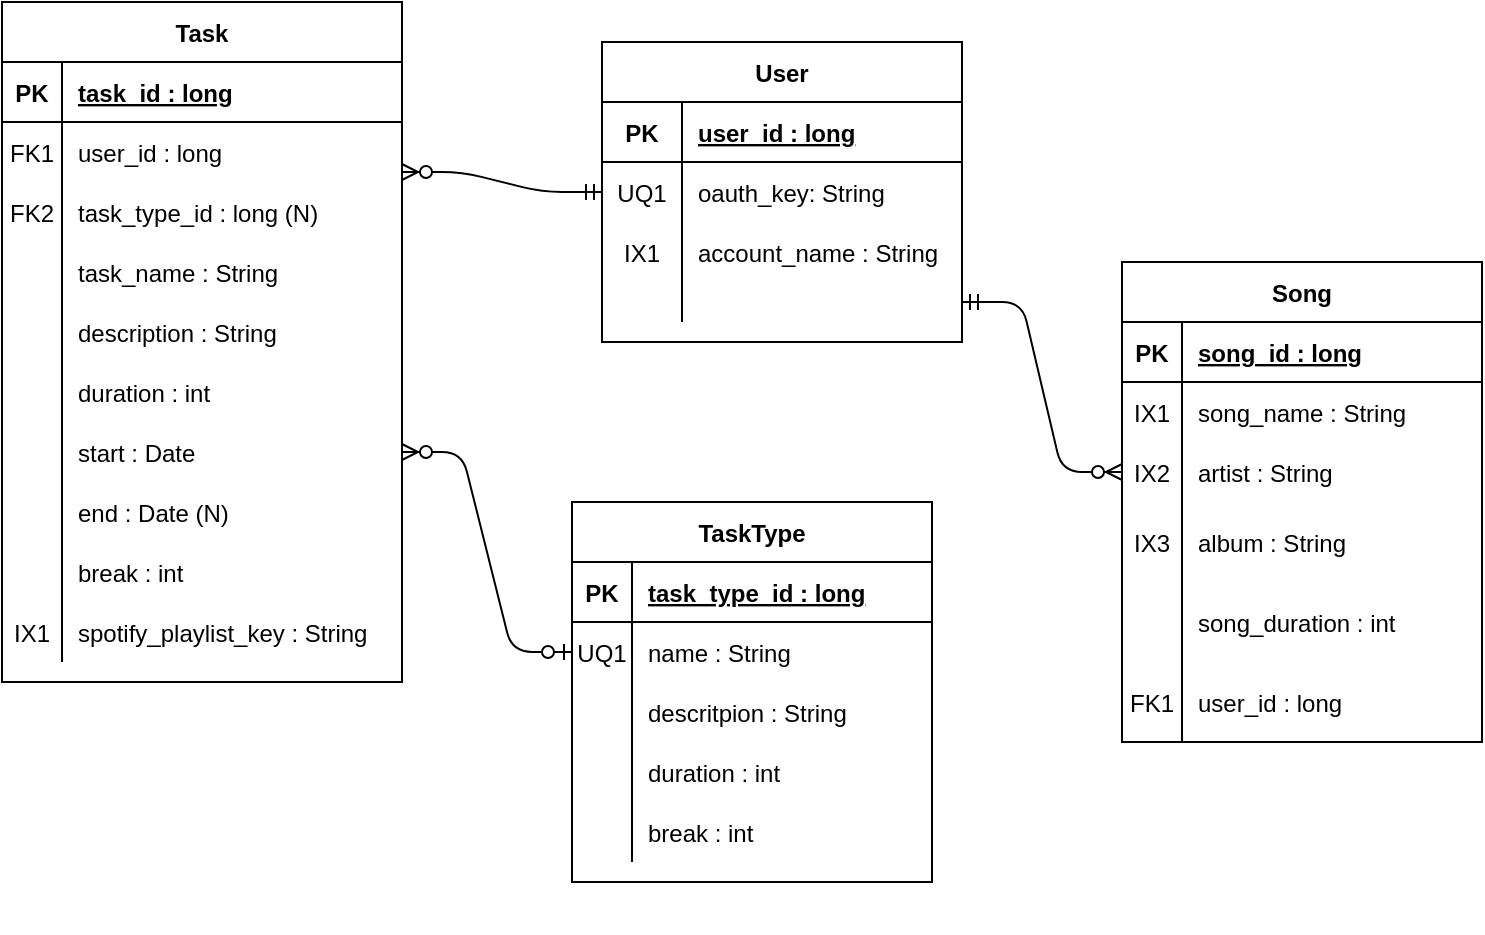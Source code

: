 <mxfile version="13.8.1" type="device"><diagram id="9LeAc8t6B-B8Vijh15hp" name="Page-1"><mxGraphModel dx="1384" dy="731" grid="1" gridSize="10" guides="1" tooltips="1" connect="1" arrows="1" fold="1" page="1" pageScale="1" pageWidth="850" pageHeight="1100" math="0" shadow="0"><root><mxCell id="0"/><mxCell id="1" parent="0"/><mxCell id="0n79EJE4nGXvy4xw_Dd9-18" value="" style="shape=partialRectangle;connectable=0;fillColor=none;top=0;left=0;bottom=0;right=0;editable=1;overflow=hidden;" parent="1" vertex="1"><mxGeometry x="520" y="685" width="30" height="30" as="geometry"/></mxCell><mxCell id="nmUzq4MDl_b4EuLdGDhz-4" value="" style="edgeStyle=entityRelationEdgeStyle;fontSize=12;html=1;endArrow=ERzeroToMany;startArrow=ERmandOne;entryX=0;entryY=0.5;entryDx=0;entryDy=0;exitX=1;exitY=0.5;exitDx=0;exitDy=0;" edge="1" parent="1" source="yPI9ErlmuzDiYwrnkcel-37" target="0n79EJE4nGXvy4xw_Dd9-10"><mxGeometry width="100" height="100" relative="1" as="geometry"><mxPoint x="635" y="320" as="sourcePoint"/><mxPoint x="740" y="320" as="targetPoint"/></mxGeometry></mxCell><mxCell id="nmUzq4MDl_b4EuLdGDhz-21" value="" style="edgeStyle=entityRelationEdgeStyle;fontSize=12;html=1;endArrow=ERmandOne;endFill=0;exitX=1;exitY=0.25;exitDx=0;exitDy=0;entryX=0;entryY=0.5;entryDx=0;entryDy=0;startArrow=ERzeroToMany;startFill=1;" edge="1" parent="1" source="0n79EJE4nGXvy4xw_Dd9-32" target="yPI9ErlmuzDiYwrnkcel-34"><mxGeometry width="100" height="100" relative="1" as="geometry"><mxPoint x="290" y="330" as="sourcePoint"/><mxPoint x="330" y="385" as="targetPoint"/></mxGeometry></mxCell><mxCell id="0n79EJE4nGXvy4xw_Dd9-32" value="Task" style="shape=table;startSize=30;container=1;collapsible=1;childLayout=tableLayout;fixedRows=1;rowLines=0;fontStyle=1;align=center;resizeLast=1;" parent="1" vertex="1"><mxGeometry x="50" y="250" width="200" height="340" as="geometry"/></mxCell><mxCell id="0n79EJE4nGXvy4xw_Dd9-33" value="" style="shape=partialRectangle;collapsible=0;dropTarget=0;pointerEvents=0;fillColor=none;top=0;left=0;bottom=1;right=0;points=[[0,0.5],[1,0.5]];portConstraint=eastwest;" parent="0n79EJE4nGXvy4xw_Dd9-32" vertex="1"><mxGeometry y="30" width="200" height="30" as="geometry"/></mxCell><mxCell id="0n79EJE4nGXvy4xw_Dd9-34" value="PK" style="shape=partialRectangle;connectable=0;fillColor=none;top=0;left=0;bottom=0;right=0;fontStyle=1;overflow=hidden;" parent="0n79EJE4nGXvy4xw_Dd9-33" vertex="1"><mxGeometry width="30" height="30" as="geometry"/></mxCell><mxCell id="0n79EJE4nGXvy4xw_Dd9-35" value="task_id : long" style="shape=partialRectangle;connectable=0;fillColor=none;top=0;left=0;bottom=0;right=0;align=left;spacingLeft=6;fontStyle=5;overflow=hidden;" parent="0n79EJE4nGXvy4xw_Dd9-33" vertex="1"><mxGeometry x="30" width="170" height="30" as="geometry"/></mxCell><mxCell id="0n79EJE4nGXvy4xw_Dd9-36" value="" style="shape=partialRectangle;collapsible=0;dropTarget=0;pointerEvents=0;fillColor=none;top=0;left=0;bottom=0;right=0;points=[[0,0.5],[1,0.5]];portConstraint=eastwest;" parent="0n79EJE4nGXvy4xw_Dd9-32" vertex="1"><mxGeometry y="60" width="200" height="30" as="geometry"/></mxCell><mxCell id="0n79EJE4nGXvy4xw_Dd9-37" value="FK1" style="shape=partialRectangle;connectable=0;fillColor=none;top=0;left=0;bottom=0;right=0;editable=1;overflow=hidden;" parent="0n79EJE4nGXvy4xw_Dd9-36" vertex="1"><mxGeometry width="30" height="30" as="geometry"/></mxCell><mxCell id="0n79EJE4nGXvy4xw_Dd9-38" value="user_id : long" style="shape=partialRectangle;connectable=0;fillColor=none;top=0;left=0;bottom=0;right=0;align=left;spacingLeft=6;overflow=hidden;" parent="0n79EJE4nGXvy4xw_Dd9-36" vertex="1"><mxGeometry x="30" width="170" height="30" as="geometry"/></mxCell><mxCell id="nmUzq4MDl_b4EuLdGDhz-62" value="" style="shape=partialRectangle;collapsible=0;dropTarget=0;pointerEvents=0;fillColor=none;top=0;left=0;bottom=0;right=0;points=[[0,0.5],[1,0.5]];portConstraint=eastwest;" vertex="1" parent="0n79EJE4nGXvy4xw_Dd9-32"><mxGeometry y="90" width="200" height="30" as="geometry"/></mxCell><mxCell id="nmUzq4MDl_b4EuLdGDhz-63" value="FK2" style="shape=partialRectangle;connectable=0;fillColor=none;top=0;left=0;bottom=0;right=0;editable=1;overflow=hidden;" vertex="1" parent="nmUzq4MDl_b4EuLdGDhz-62"><mxGeometry width="30" height="30" as="geometry"/></mxCell><mxCell id="nmUzq4MDl_b4EuLdGDhz-64" value="task_type_id : long (N)" style="shape=partialRectangle;connectable=0;fillColor=none;top=0;left=0;bottom=0;right=0;align=left;spacingLeft=6;overflow=hidden;" vertex="1" parent="nmUzq4MDl_b4EuLdGDhz-62"><mxGeometry x="30" width="170" height="30" as="geometry"/></mxCell><mxCell id="nmUzq4MDl_b4EuLdGDhz-37" value="" style="shape=partialRectangle;collapsible=0;dropTarget=0;pointerEvents=0;fillColor=none;top=0;left=0;bottom=0;right=0;points=[[0,0.5],[1,0.5]];portConstraint=eastwest;" vertex="1" parent="0n79EJE4nGXvy4xw_Dd9-32"><mxGeometry y="120" width="200" height="30" as="geometry"/></mxCell><mxCell id="nmUzq4MDl_b4EuLdGDhz-38" value="" style="shape=partialRectangle;connectable=0;fillColor=none;top=0;left=0;bottom=0;right=0;editable=1;overflow=hidden;" vertex="1" parent="nmUzq4MDl_b4EuLdGDhz-37"><mxGeometry width="30" height="30" as="geometry"/></mxCell><mxCell id="nmUzq4MDl_b4EuLdGDhz-39" value="task_name : String" style="shape=partialRectangle;connectable=0;fillColor=none;top=0;left=0;bottom=0;right=0;align=left;spacingLeft=6;overflow=hidden;" vertex="1" parent="nmUzq4MDl_b4EuLdGDhz-37"><mxGeometry x="30" width="170" height="30" as="geometry"/></mxCell><mxCell id="0n79EJE4nGXvy4xw_Dd9-39" value="" style="shape=partialRectangle;collapsible=0;dropTarget=0;pointerEvents=0;fillColor=none;top=0;left=0;bottom=0;right=0;points=[[0,0.5],[1,0.5]];portConstraint=eastwest;" parent="0n79EJE4nGXvy4xw_Dd9-32" vertex="1"><mxGeometry y="150" width="200" height="30" as="geometry"/></mxCell><mxCell id="0n79EJE4nGXvy4xw_Dd9-40" value="" style="shape=partialRectangle;connectable=0;fillColor=none;top=0;left=0;bottom=0;right=0;editable=1;overflow=hidden;" parent="0n79EJE4nGXvy4xw_Dd9-39" vertex="1"><mxGeometry width="30" height="30" as="geometry"/></mxCell><mxCell id="0n79EJE4nGXvy4xw_Dd9-41" value="description : String" style="shape=partialRectangle;connectable=0;fillColor=none;top=0;left=0;bottom=0;right=0;align=left;spacingLeft=6;overflow=hidden;" parent="0n79EJE4nGXvy4xw_Dd9-39" vertex="1"><mxGeometry x="30" width="170" height="30" as="geometry"/></mxCell><mxCell id="nmUzq4MDl_b4EuLdGDhz-22" value="" style="shape=partialRectangle;collapsible=0;dropTarget=0;pointerEvents=0;fillColor=none;top=0;left=0;bottom=0;right=0;points=[[0,0.5],[1,0.5]];portConstraint=eastwest;" vertex="1" parent="0n79EJE4nGXvy4xw_Dd9-32"><mxGeometry y="180" width="200" height="30" as="geometry"/></mxCell><mxCell id="nmUzq4MDl_b4EuLdGDhz-23" value="" style="shape=partialRectangle;connectable=0;fillColor=none;top=0;left=0;bottom=0;right=0;editable=1;overflow=hidden;" vertex="1" parent="nmUzq4MDl_b4EuLdGDhz-22"><mxGeometry width="30" height="30" as="geometry"/></mxCell><mxCell id="nmUzq4MDl_b4EuLdGDhz-24" value="duration : int" style="shape=partialRectangle;connectable=0;fillColor=none;top=0;left=0;bottom=0;right=0;align=left;spacingLeft=6;overflow=hidden;" vertex="1" parent="nmUzq4MDl_b4EuLdGDhz-22"><mxGeometry x="30" width="170" height="30" as="geometry"/></mxCell><mxCell id="nmUzq4MDl_b4EuLdGDhz-31" value="" style="shape=partialRectangle;collapsible=0;dropTarget=0;pointerEvents=0;fillColor=none;top=0;left=0;bottom=0;right=0;points=[[0,0.5],[1,0.5]];portConstraint=eastwest;" vertex="1" parent="0n79EJE4nGXvy4xw_Dd9-32"><mxGeometry y="210" width="200" height="30" as="geometry"/></mxCell><mxCell id="nmUzq4MDl_b4EuLdGDhz-32" value="" style="shape=partialRectangle;connectable=0;fillColor=none;top=0;left=0;bottom=0;right=0;editable=1;overflow=hidden;" vertex="1" parent="nmUzq4MDl_b4EuLdGDhz-31"><mxGeometry width="30" height="30" as="geometry"/></mxCell><mxCell id="nmUzq4MDl_b4EuLdGDhz-33" value="start : Date" style="shape=partialRectangle;connectable=0;fillColor=none;top=0;left=0;bottom=0;right=0;align=left;spacingLeft=6;overflow=hidden;" vertex="1" parent="nmUzq4MDl_b4EuLdGDhz-31"><mxGeometry x="30" width="170" height="30" as="geometry"/></mxCell><mxCell id="nmUzq4MDl_b4EuLdGDhz-34" value="" style="shape=partialRectangle;collapsible=0;dropTarget=0;pointerEvents=0;fillColor=none;top=0;left=0;bottom=0;right=0;points=[[0,0.5],[1,0.5]];portConstraint=eastwest;" vertex="1" parent="0n79EJE4nGXvy4xw_Dd9-32"><mxGeometry y="240" width="200" height="30" as="geometry"/></mxCell><mxCell id="nmUzq4MDl_b4EuLdGDhz-35" value="" style="shape=partialRectangle;connectable=0;fillColor=none;top=0;left=0;bottom=0;right=0;editable=1;overflow=hidden;" vertex="1" parent="nmUzq4MDl_b4EuLdGDhz-34"><mxGeometry width="30" height="30" as="geometry"/></mxCell><mxCell id="nmUzq4MDl_b4EuLdGDhz-36" value="end : Date (N)" style="shape=partialRectangle;connectable=0;fillColor=none;top=0;left=0;bottom=0;right=0;align=left;spacingLeft=6;overflow=hidden;" vertex="1" parent="nmUzq4MDl_b4EuLdGDhz-34"><mxGeometry x="30" width="170" height="30" as="geometry"/></mxCell><mxCell id="nmUzq4MDl_b4EuLdGDhz-25" value="" style="shape=partialRectangle;collapsible=0;dropTarget=0;pointerEvents=0;fillColor=none;top=0;left=0;bottom=0;right=0;points=[[0,0.5],[1,0.5]];portConstraint=eastwest;" vertex="1" parent="0n79EJE4nGXvy4xw_Dd9-32"><mxGeometry y="270" width="200" height="30" as="geometry"/></mxCell><mxCell id="nmUzq4MDl_b4EuLdGDhz-26" value="" style="shape=partialRectangle;connectable=0;fillColor=none;top=0;left=0;bottom=0;right=0;editable=1;overflow=hidden;" vertex="1" parent="nmUzq4MDl_b4EuLdGDhz-25"><mxGeometry width="30" height="30" as="geometry"/></mxCell><mxCell id="nmUzq4MDl_b4EuLdGDhz-27" value="break : int" style="shape=partialRectangle;connectable=0;fillColor=none;top=0;left=0;bottom=0;right=0;align=left;spacingLeft=6;overflow=hidden;" vertex="1" parent="nmUzq4MDl_b4EuLdGDhz-25"><mxGeometry x="30" width="170" height="30" as="geometry"/></mxCell><mxCell id="nmUzq4MDl_b4EuLdGDhz-28" value="" style="shape=partialRectangle;collapsible=0;dropTarget=0;pointerEvents=0;fillColor=none;top=0;left=0;bottom=0;right=0;points=[[0,0.5],[1,0.5]];portConstraint=eastwest;" vertex="1" parent="0n79EJE4nGXvy4xw_Dd9-32"><mxGeometry y="300" width="200" height="30" as="geometry"/></mxCell><mxCell id="nmUzq4MDl_b4EuLdGDhz-29" value="IX1" style="shape=partialRectangle;connectable=0;fillColor=none;top=0;left=0;bottom=0;right=0;editable=1;overflow=hidden;" vertex="1" parent="nmUzq4MDl_b4EuLdGDhz-28"><mxGeometry width="30" height="30" as="geometry"/></mxCell><mxCell id="nmUzq4MDl_b4EuLdGDhz-30" value="spotify_playlist_key : String" style="shape=partialRectangle;connectable=0;fillColor=none;top=0;left=0;bottom=0;right=0;align=left;spacingLeft=6;overflow=hidden;" vertex="1" parent="nmUzq4MDl_b4EuLdGDhz-28"><mxGeometry x="30" width="170" height="30" as="geometry"/></mxCell><mxCell id="0n79EJE4nGXvy4xw_Dd9-3" value="Song" style="shape=table;startSize=30;container=1;collapsible=1;childLayout=tableLayout;fixedRows=1;rowLines=0;fontStyle=1;align=center;resizeLast=1;" parent="1" vertex="1"><mxGeometry x="610" y="380" width="180" height="240" as="geometry"/></mxCell><mxCell id="0n79EJE4nGXvy4xw_Dd9-4" value="" style="shape=partialRectangle;collapsible=0;dropTarget=0;pointerEvents=0;fillColor=none;top=0;left=0;bottom=1;right=0;points=[[0,0.5],[1,0.5]];portConstraint=eastwest;" parent="0n79EJE4nGXvy4xw_Dd9-3" vertex="1"><mxGeometry y="30" width="180" height="30" as="geometry"/></mxCell><mxCell id="0n79EJE4nGXvy4xw_Dd9-5" value="PK" style="shape=partialRectangle;connectable=0;fillColor=none;top=0;left=0;bottom=0;right=0;fontStyle=1;overflow=hidden;" parent="0n79EJE4nGXvy4xw_Dd9-4" vertex="1"><mxGeometry width="30" height="30" as="geometry"/></mxCell><mxCell id="0n79EJE4nGXvy4xw_Dd9-6" value="song_id : long" style="shape=partialRectangle;connectable=0;fillColor=none;top=0;left=0;bottom=0;right=0;align=left;spacingLeft=6;fontStyle=5;overflow=hidden;" parent="0n79EJE4nGXvy4xw_Dd9-4" vertex="1"><mxGeometry x="30" width="150" height="30" as="geometry"/></mxCell><mxCell id="0n79EJE4nGXvy4xw_Dd9-7" value="" style="shape=partialRectangle;collapsible=0;dropTarget=0;pointerEvents=0;fillColor=none;top=0;left=0;bottom=0;right=0;points=[[0,0.5],[1,0.5]];portConstraint=eastwest;" parent="0n79EJE4nGXvy4xw_Dd9-3" vertex="1"><mxGeometry y="60" width="180" height="30" as="geometry"/></mxCell><mxCell id="0n79EJE4nGXvy4xw_Dd9-8" value="IX1" style="shape=partialRectangle;connectable=0;fillColor=none;top=0;left=0;bottom=0;right=0;editable=1;overflow=hidden;" parent="0n79EJE4nGXvy4xw_Dd9-7" vertex="1"><mxGeometry width="30" height="30" as="geometry"/></mxCell><mxCell id="0n79EJE4nGXvy4xw_Dd9-9" value="song_name : String" style="shape=partialRectangle;connectable=0;fillColor=none;top=0;left=0;bottom=0;right=0;align=left;spacingLeft=6;overflow=hidden;" parent="0n79EJE4nGXvy4xw_Dd9-7" vertex="1"><mxGeometry x="30" width="150" height="30" as="geometry"/></mxCell><mxCell id="0n79EJE4nGXvy4xw_Dd9-10" value="" style="shape=partialRectangle;collapsible=0;dropTarget=0;pointerEvents=0;fillColor=none;top=0;left=0;bottom=0;right=0;points=[[0,0.5],[1,0.5]];portConstraint=eastwest;" parent="0n79EJE4nGXvy4xw_Dd9-3" vertex="1"><mxGeometry y="90" width="180" height="30" as="geometry"/></mxCell><mxCell id="0n79EJE4nGXvy4xw_Dd9-11" value="IX2" style="shape=partialRectangle;connectable=0;fillColor=none;top=0;left=0;bottom=0;right=0;editable=1;overflow=hidden;" parent="0n79EJE4nGXvy4xw_Dd9-10" vertex="1"><mxGeometry width="30" height="30" as="geometry"/></mxCell><mxCell id="0n79EJE4nGXvy4xw_Dd9-12" value="artist : String" style="shape=partialRectangle;connectable=0;fillColor=none;top=0;left=0;bottom=0;right=0;align=left;spacingLeft=6;overflow=hidden;" parent="0n79EJE4nGXvy4xw_Dd9-10" vertex="1"><mxGeometry x="30" width="150" height="30" as="geometry"/></mxCell><mxCell id="0n79EJE4nGXvy4xw_Dd9-13" value="" style="shape=partialRectangle;collapsible=0;dropTarget=0;pointerEvents=0;fillColor=none;top=0;left=0;bottom=0;right=0;points=[[0,0.5],[1,0.5]];portConstraint=eastwest;" parent="0n79EJE4nGXvy4xw_Dd9-3" vertex="1"><mxGeometry y="120" width="180" height="40" as="geometry"/></mxCell><mxCell id="0n79EJE4nGXvy4xw_Dd9-14" value="IX3" style="shape=partialRectangle;connectable=0;fillColor=none;top=0;left=0;bottom=0;right=0;editable=1;overflow=hidden;" parent="0n79EJE4nGXvy4xw_Dd9-13" vertex="1"><mxGeometry width="30" height="40" as="geometry"/></mxCell><mxCell id="0n79EJE4nGXvy4xw_Dd9-15" value="album : String" style="shape=partialRectangle;connectable=0;fillColor=none;top=0;left=0;bottom=0;right=0;align=left;spacingLeft=6;overflow=hidden;" parent="0n79EJE4nGXvy4xw_Dd9-13" vertex="1"><mxGeometry x="30" width="150" height="40" as="geometry"/></mxCell><mxCell id="nmUzq4MDl_b4EuLdGDhz-18" value="" style="shape=partialRectangle;collapsible=0;dropTarget=0;pointerEvents=0;fillColor=none;top=0;left=0;bottom=0;right=0;points=[[0,0.5],[1,0.5]];portConstraint=eastwest;" vertex="1" parent="0n79EJE4nGXvy4xw_Dd9-3"><mxGeometry y="160" width="180" height="40" as="geometry"/></mxCell><mxCell id="nmUzq4MDl_b4EuLdGDhz-19" value="" style="shape=partialRectangle;connectable=0;fillColor=none;top=0;left=0;bottom=0;right=0;editable=1;overflow=hidden;" vertex="1" parent="nmUzq4MDl_b4EuLdGDhz-18"><mxGeometry width="30" height="40" as="geometry"/></mxCell><mxCell id="nmUzq4MDl_b4EuLdGDhz-20" value="song_duration : int" style="shape=partialRectangle;connectable=0;fillColor=none;top=0;left=0;bottom=0;right=0;align=left;spacingLeft=6;overflow=hidden;" vertex="1" parent="nmUzq4MDl_b4EuLdGDhz-18"><mxGeometry x="30" width="150" height="40" as="geometry"/></mxCell><mxCell id="nmUzq4MDl_b4EuLdGDhz-43" value="" style="shape=partialRectangle;collapsible=0;dropTarget=0;pointerEvents=0;fillColor=none;top=0;left=0;bottom=0;right=0;points=[[0,0.5],[1,0.5]];portConstraint=eastwest;" vertex="1" parent="0n79EJE4nGXvy4xw_Dd9-3"><mxGeometry y="200" width="180" height="40" as="geometry"/></mxCell><mxCell id="nmUzq4MDl_b4EuLdGDhz-44" value="FK1" style="shape=partialRectangle;connectable=0;fillColor=none;top=0;left=0;bottom=0;right=0;editable=1;overflow=hidden;" vertex="1" parent="nmUzq4MDl_b4EuLdGDhz-43"><mxGeometry width="30" height="40" as="geometry"/></mxCell><mxCell id="nmUzq4MDl_b4EuLdGDhz-45" value="user_id : long" style="shape=partialRectangle;connectable=0;fillColor=none;top=0;left=0;bottom=0;right=0;align=left;spacingLeft=6;overflow=hidden;" vertex="1" parent="nmUzq4MDl_b4EuLdGDhz-43"><mxGeometry x="30" width="150" height="40" as="geometry"/></mxCell><mxCell id="yPI9ErlmuzDiYwrnkcel-27" value="User" style="shape=table;startSize=30;container=1;collapsible=1;childLayout=tableLayout;fixedRows=1;rowLines=0;fontStyle=1;align=center;resizeLast=1;" parent="1" vertex="1"><mxGeometry x="350" y="270" width="180" height="150" as="geometry"/></mxCell><mxCell id="yPI9ErlmuzDiYwrnkcel-28" value="" style="shape=partialRectangle;collapsible=0;dropTarget=0;pointerEvents=0;fillColor=none;top=0;left=0;bottom=1;right=0;points=[[0,0.5],[1,0.5]];portConstraint=eastwest;" parent="yPI9ErlmuzDiYwrnkcel-27" vertex="1"><mxGeometry y="30" width="180" height="30" as="geometry"/></mxCell><mxCell id="yPI9ErlmuzDiYwrnkcel-29" value="PK" style="shape=partialRectangle;connectable=0;fillColor=none;top=0;left=0;bottom=0;right=0;fontStyle=1;overflow=hidden;" parent="yPI9ErlmuzDiYwrnkcel-28" vertex="1"><mxGeometry width="40" height="30" as="geometry"/></mxCell><mxCell id="yPI9ErlmuzDiYwrnkcel-30" value="user_id : long" style="shape=partialRectangle;connectable=0;fillColor=none;top=0;left=0;bottom=0;right=0;align=left;spacingLeft=6;fontStyle=5;overflow=hidden;" parent="yPI9ErlmuzDiYwrnkcel-28" vertex="1"><mxGeometry x="40" width="140" height="30" as="geometry"/></mxCell><mxCell id="yPI9ErlmuzDiYwrnkcel-34" value="" style="shape=partialRectangle;collapsible=0;dropTarget=0;pointerEvents=0;fillColor=none;top=0;left=0;bottom=0;right=0;points=[[0,0.5],[1,0.5]];portConstraint=eastwest;" parent="yPI9ErlmuzDiYwrnkcel-27" vertex="1"><mxGeometry y="60" width="180" height="30" as="geometry"/></mxCell><mxCell id="yPI9ErlmuzDiYwrnkcel-35" value="UQ1" style="shape=partialRectangle;connectable=0;fillColor=none;top=0;left=0;bottom=0;right=0;editable=1;overflow=hidden;" parent="yPI9ErlmuzDiYwrnkcel-34" vertex="1"><mxGeometry width="40" height="30" as="geometry"/></mxCell><mxCell id="yPI9ErlmuzDiYwrnkcel-36" value="oauth_key: String" style="shape=partialRectangle;connectable=0;fillColor=none;top=0;left=0;bottom=0;right=0;align=left;spacingLeft=6;overflow=hidden;" parent="yPI9ErlmuzDiYwrnkcel-34" vertex="1"><mxGeometry x="40" width="140" height="30" as="geometry"/></mxCell><mxCell id="nmUzq4MDl_b4EuLdGDhz-40" value="" style="shape=partialRectangle;collapsible=0;dropTarget=0;pointerEvents=0;fillColor=none;top=0;left=0;bottom=0;right=0;points=[[0,0.5],[1,0.5]];portConstraint=eastwest;" vertex="1" parent="yPI9ErlmuzDiYwrnkcel-27"><mxGeometry y="90" width="180" height="30" as="geometry"/></mxCell><mxCell id="nmUzq4MDl_b4EuLdGDhz-41" value="IX1" style="shape=partialRectangle;connectable=0;fillColor=none;top=0;left=0;bottom=0;right=0;editable=1;overflow=hidden;" vertex="1" parent="nmUzq4MDl_b4EuLdGDhz-40"><mxGeometry width="40" height="30" as="geometry"/></mxCell><mxCell id="nmUzq4MDl_b4EuLdGDhz-42" value="account_name : String" style="shape=partialRectangle;connectable=0;fillColor=none;top=0;left=0;bottom=0;right=0;align=left;spacingLeft=6;overflow=hidden;" vertex="1" parent="nmUzq4MDl_b4EuLdGDhz-40"><mxGeometry x="40" width="140" height="30" as="geometry"/></mxCell><mxCell id="yPI9ErlmuzDiYwrnkcel-37" value="" style="shape=partialRectangle;collapsible=0;dropTarget=0;pointerEvents=0;fillColor=none;top=0;left=0;bottom=0;right=0;points=[[0,0.5],[1,0.5]];portConstraint=eastwest;" parent="yPI9ErlmuzDiYwrnkcel-27" vertex="1"><mxGeometry y="120" width="180" height="20" as="geometry"/></mxCell><mxCell id="yPI9ErlmuzDiYwrnkcel-38" value="" style="shape=partialRectangle;connectable=0;fillColor=none;top=0;left=0;bottom=0;right=0;editable=1;overflow=hidden;" parent="yPI9ErlmuzDiYwrnkcel-37" vertex="1"><mxGeometry width="40" height="20" as="geometry"/></mxCell><mxCell id="yPI9ErlmuzDiYwrnkcel-39" value="" style="shape=partialRectangle;connectable=0;fillColor=none;top=0;left=0;bottom=0;right=0;align=left;spacingLeft=6;overflow=hidden;" parent="yPI9ErlmuzDiYwrnkcel-37" vertex="1"><mxGeometry x="40" width="140" height="20" as="geometry"/></mxCell><mxCell id="nmUzq4MDl_b4EuLdGDhz-65" value="" style="edgeStyle=entityRelationEdgeStyle;fontSize=12;html=1;endArrow=ERzeroToMany;endFill=1;startArrow=ERzeroToOne;exitX=0;exitY=0.5;exitDx=0;exitDy=0;entryX=1;entryY=0.5;entryDx=0;entryDy=0;startFill=1;" edge="1" parent="1" source="nmUzq4MDl_b4EuLdGDhz-50" target="nmUzq4MDl_b4EuLdGDhz-31"><mxGeometry width="100" height="100" relative="1" as="geometry"><mxPoint x="400" y="600" as="sourcePoint"/><mxPoint x="500" y="500" as="targetPoint"/></mxGeometry></mxCell><mxCell id="nmUzq4MDl_b4EuLdGDhz-46" value="TaskType" style="shape=table;startSize=30;container=1;collapsible=1;childLayout=tableLayout;fixedRows=1;rowLines=0;fontStyle=1;align=center;resizeLast=1;" vertex="1" parent="1"><mxGeometry x="335" y="500" width="180" height="190" as="geometry"/></mxCell><mxCell id="nmUzq4MDl_b4EuLdGDhz-47" value="" style="shape=partialRectangle;collapsible=0;dropTarget=0;pointerEvents=0;fillColor=none;top=0;left=0;bottom=1;right=0;points=[[0,0.5],[1,0.5]];portConstraint=eastwest;" vertex="1" parent="nmUzq4MDl_b4EuLdGDhz-46"><mxGeometry y="30" width="180" height="30" as="geometry"/></mxCell><mxCell id="nmUzq4MDl_b4EuLdGDhz-48" value="PK" style="shape=partialRectangle;connectable=0;fillColor=none;top=0;left=0;bottom=0;right=0;fontStyle=1;overflow=hidden;" vertex="1" parent="nmUzq4MDl_b4EuLdGDhz-47"><mxGeometry width="30" height="30" as="geometry"/></mxCell><mxCell id="nmUzq4MDl_b4EuLdGDhz-49" value="task_type_id : long" style="shape=partialRectangle;connectable=0;fillColor=none;top=0;left=0;bottom=0;right=0;align=left;spacingLeft=6;fontStyle=5;overflow=hidden;" vertex="1" parent="nmUzq4MDl_b4EuLdGDhz-47"><mxGeometry x="30" width="150" height="30" as="geometry"/></mxCell><mxCell id="nmUzq4MDl_b4EuLdGDhz-50" value="" style="shape=partialRectangle;collapsible=0;dropTarget=0;pointerEvents=0;fillColor=none;top=0;left=0;bottom=0;right=0;points=[[0,0.5],[1,0.5]];portConstraint=eastwest;" vertex="1" parent="nmUzq4MDl_b4EuLdGDhz-46"><mxGeometry y="60" width="180" height="30" as="geometry"/></mxCell><mxCell id="nmUzq4MDl_b4EuLdGDhz-51" value="UQ1" style="shape=partialRectangle;connectable=0;fillColor=none;top=0;left=0;bottom=0;right=0;editable=1;overflow=hidden;" vertex="1" parent="nmUzq4MDl_b4EuLdGDhz-50"><mxGeometry width="30" height="30" as="geometry"/></mxCell><mxCell id="nmUzq4MDl_b4EuLdGDhz-52" value="name : String" style="shape=partialRectangle;connectable=0;fillColor=none;top=0;left=0;bottom=0;right=0;align=left;spacingLeft=6;overflow=hidden;" vertex="1" parent="nmUzq4MDl_b4EuLdGDhz-50"><mxGeometry x="30" width="150" height="30" as="geometry"/></mxCell><mxCell id="nmUzq4MDl_b4EuLdGDhz-53" value="" style="shape=partialRectangle;collapsible=0;dropTarget=0;pointerEvents=0;fillColor=none;top=0;left=0;bottom=0;right=0;points=[[0,0.5],[1,0.5]];portConstraint=eastwest;" vertex="1" parent="nmUzq4MDl_b4EuLdGDhz-46"><mxGeometry y="90" width="180" height="30" as="geometry"/></mxCell><mxCell id="nmUzq4MDl_b4EuLdGDhz-54" value="" style="shape=partialRectangle;connectable=0;fillColor=none;top=0;left=0;bottom=0;right=0;editable=1;overflow=hidden;" vertex="1" parent="nmUzq4MDl_b4EuLdGDhz-53"><mxGeometry width="30" height="30" as="geometry"/></mxCell><mxCell id="nmUzq4MDl_b4EuLdGDhz-55" value="descritpion : String" style="shape=partialRectangle;connectable=0;fillColor=none;top=0;left=0;bottom=0;right=0;align=left;spacingLeft=6;overflow=hidden;" vertex="1" parent="nmUzq4MDl_b4EuLdGDhz-53"><mxGeometry x="30" width="150" height="30" as="geometry"/></mxCell><mxCell id="nmUzq4MDl_b4EuLdGDhz-56" value="" style="shape=partialRectangle;collapsible=0;dropTarget=0;pointerEvents=0;fillColor=none;top=0;left=0;bottom=0;right=0;points=[[0,0.5],[1,0.5]];portConstraint=eastwest;" vertex="1" parent="nmUzq4MDl_b4EuLdGDhz-46"><mxGeometry y="120" width="180" height="30" as="geometry"/></mxCell><mxCell id="nmUzq4MDl_b4EuLdGDhz-57" value="" style="shape=partialRectangle;connectable=0;fillColor=none;top=0;left=0;bottom=0;right=0;editable=1;overflow=hidden;" vertex="1" parent="nmUzq4MDl_b4EuLdGDhz-56"><mxGeometry width="30" height="30" as="geometry"/></mxCell><mxCell id="nmUzq4MDl_b4EuLdGDhz-58" value="duration : int" style="shape=partialRectangle;connectable=0;fillColor=none;top=0;left=0;bottom=0;right=0;align=left;spacingLeft=6;overflow=hidden;" vertex="1" parent="nmUzq4MDl_b4EuLdGDhz-56"><mxGeometry x="30" width="150" height="30" as="geometry"/></mxCell><mxCell id="nmUzq4MDl_b4EuLdGDhz-59" value="" style="shape=partialRectangle;collapsible=0;dropTarget=0;pointerEvents=0;fillColor=none;top=0;left=0;bottom=0;right=0;points=[[0,0.5],[1,0.5]];portConstraint=eastwest;" vertex="1" parent="nmUzq4MDl_b4EuLdGDhz-46"><mxGeometry y="150" width="180" height="30" as="geometry"/></mxCell><mxCell id="nmUzq4MDl_b4EuLdGDhz-60" value="" style="shape=partialRectangle;connectable=0;fillColor=none;top=0;left=0;bottom=0;right=0;editable=1;overflow=hidden;" vertex="1" parent="nmUzq4MDl_b4EuLdGDhz-59"><mxGeometry width="30" height="30" as="geometry"/></mxCell><mxCell id="nmUzq4MDl_b4EuLdGDhz-61" value="break : int" style="shape=partialRectangle;connectable=0;fillColor=none;top=0;left=0;bottom=0;right=0;align=left;spacingLeft=6;overflow=hidden;" vertex="1" parent="nmUzq4MDl_b4EuLdGDhz-59"><mxGeometry x="30" width="150" height="30" as="geometry"/></mxCell></root></mxGraphModel></diagram></mxfile>